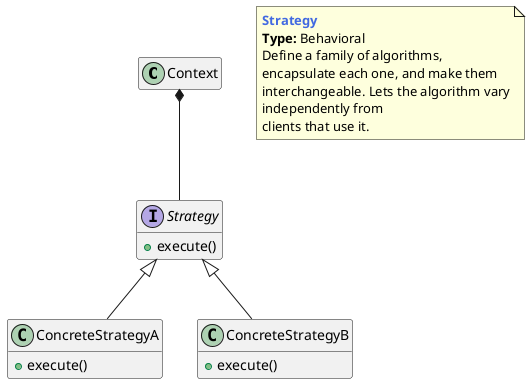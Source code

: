 /' STRATEGY '/

@startuml Strategy

class Context

interface Strategy {
    + execute()
}

class ConcreteStrategyA {
    + execute()
}

class ConcreteStrategyB {
    + execute()
}

hide empty members

Context *-- Strategy
Strategy <|-- ConcreteStrategyA
Strategy <|-- ConcreteStrategyB

note as N1
    <b><color:royalBlue>Strategy</color></b>
    <b>Type:</b> Behavioral
    Define a family of algorithms,
    encapsulate each one, and make them
    interchangeable. Lets the algorithm vary
    independently from
    clients that use it.
end note

@enduml
